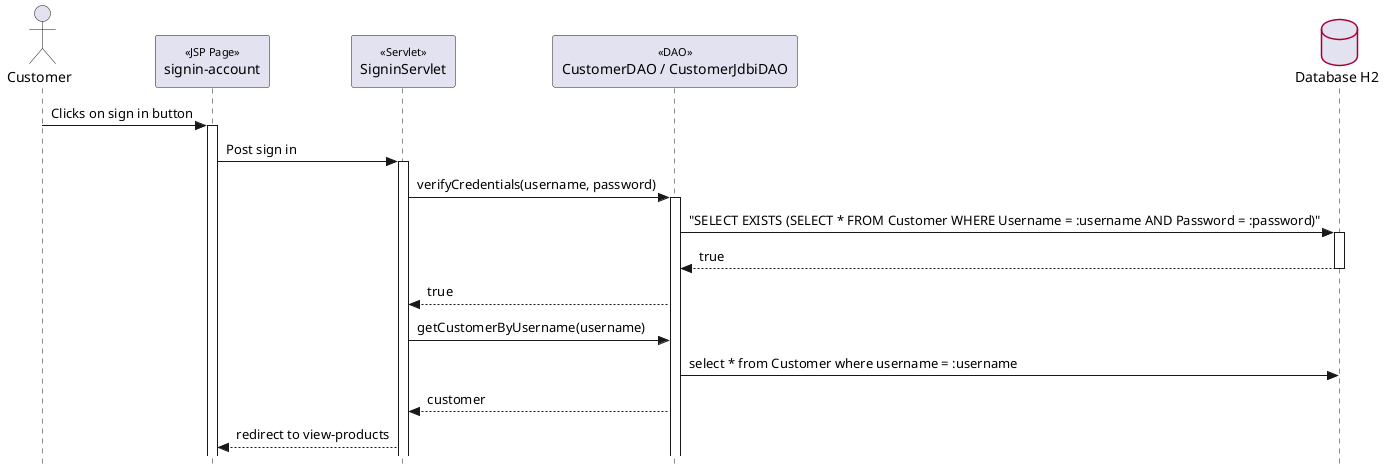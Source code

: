 @startuml ViewProducts

' === Style Tweaks ===

skinparam {
  Style StrictUML
  RoundCorner 5
  ParticipantPadding 10
  Padding 2
  SequenceStereotype {
    Font {
      Size 11
      Style plain
    }
  }
  Database {
    BorderColor #A80036
  }
}

' === Actors / Participants

actor "Customer" as user
participant "signin-account" as signinPage << JSP Page >>
participant "SigninServlet" as signServlet << Servlet >>

participant "CustomerDAO / CustomerJdbiDAO" as dao << DAO >>
database "Database H2" as db


user -> signinPage++ : Clicks on sign in button
signinPage -> signServlet++: Post sign in 
signServlet -> dao++: verifyCredentials(username, password)
dao -> db++: "SELECT EXISTS (SELECT * FROM Customer WHERE Username = :username AND Password = :password)"
return true
dao --> signServlet: true
signServlet -> dao: getCustomerByUsername(username)
dao -> db: select * from Customer where username = :username
dao --> signServlet: customer
signServlet --> signinPage: redirect to view-products







@enduml
